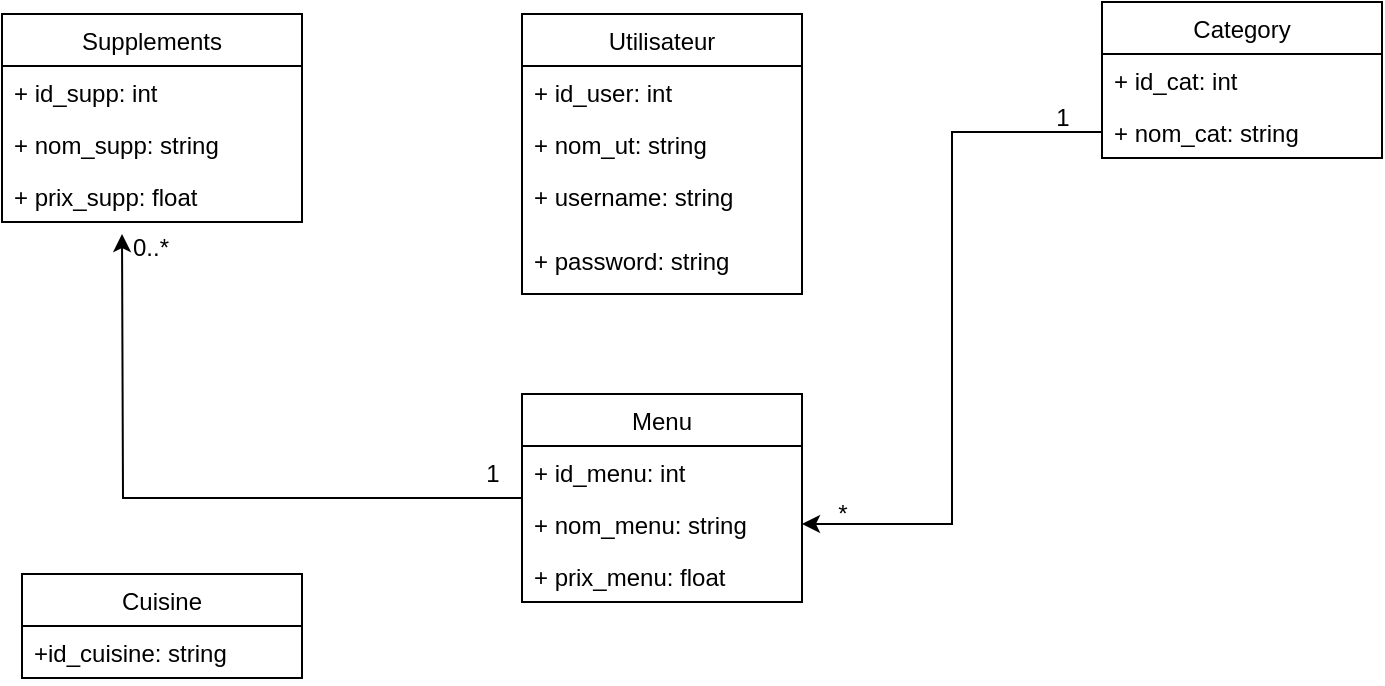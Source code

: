 <mxfile version="14.4.4" type="github">
  <diagram id="qKgihCfjs8VQ1l9GcSro" name="Page-1">
    <mxGraphModel dx="1038" dy="548" grid="1" gridSize="10" guides="1" tooltips="1" connect="1" arrows="1" fold="1" page="1" pageScale="1" pageWidth="827" pageHeight="1169" math="0" shadow="0">
      <root>
        <mxCell id="0" />
        <mxCell id="1" parent="0" />
        <mxCell id="52ufz_NTefzQWGk7MAV9-1" value="Utilisateur" style="swimlane;fontStyle=0;childLayout=stackLayout;horizontal=1;startSize=26;fillColor=none;horizontalStack=0;resizeParent=1;resizeParentMax=0;resizeLast=0;collapsible=1;marginBottom=0;" parent="1" vertex="1">
          <mxGeometry x="300" y="130" width="140" height="140" as="geometry" />
        </mxCell>
        <mxCell id="52ufz_NTefzQWGk7MAV9-2" value="+ id_user: int" style="text;strokeColor=none;fillColor=none;align=left;verticalAlign=top;spacingLeft=4;spacingRight=4;overflow=hidden;rotatable=0;points=[[0,0.5],[1,0.5]];portConstraint=eastwest;" parent="52ufz_NTefzQWGk7MAV9-1" vertex="1">
          <mxGeometry y="26" width="140" height="26" as="geometry" />
        </mxCell>
        <mxCell id="52ufz_NTefzQWGk7MAV9-3" value="+ nom_ut: string " style="text;strokeColor=none;fillColor=none;align=left;verticalAlign=top;spacingLeft=4;spacingRight=4;overflow=hidden;rotatable=0;points=[[0,0.5],[1,0.5]];portConstraint=eastwest;" parent="52ufz_NTefzQWGk7MAV9-1" vertex="1">
          <mxGeometry y="52" width="140" height="26" as="geometry" />
        </mxCell>
        <mxCell id="52ufz_NTefzQWGk7MAV9-4" value="+ username: string" style="text;strokeColor=none;fillColor=none;align=left;verticalAlign=top;spacingLeft=4;spacingRight=4;overflow=hidden;rotatable=0;points=[[0,0.5],[1,0.5]];portConstraint=eastwest;" parent="52ufz_NTefzQWGk7MAV9-1" vertex="1">
          <mxGeometry y="78" width="140" height="62" as="geometry" />
        </mxCell>
        <mxCell id="52ufz_NTefzQWGk7MAV9-6" value="+ password: string" style="text;strokeColor=none;fillColor=none;align=left;verticalAlign=top;spacingLeft=4;spacingRight=4;overflow=hidden;rotatable=0;points=[[0,0.5],[1,0.5]];portConstraint=eastwest;" parent="1" vertex="1">
          <mxGeometry x="300" y="240" width="140" height="26" as="geometry" />
        </mxCell>
        <mxCell id="52ufz_NTefzQWGk7MAV9-7" value="Category" style="swimlane;fontStyle=0;childLayout=stackLayout;horizontal=1;startSize=26;fillColor=none;horizontalStack=0;resizeParent=1;resizeParentMax=0;resizeLast=0;collapsible=1;marginBottom=0;" parent="1" vertex="1">
          <mxGeometry x="590" y="124" width="140" height="78" as="geometry" />
        </mxCell>
        <mxCell id="52ufz_NTefzQWGk7MAV9-8" value="+ id_cat: int" style="text;strokeColor=none;fillColor=none;align=left;verticalAlign=top;spacingLeft=4;spacingRight=4;overflow=hidden;rotatable=0;points=[[0,0.5],[1,0.5]];portConstraint=eastwest;" parent="52ufz_NTefzQWGk7MAV9-7" vertex="1">
          <mxGeometry y="26" width="140" height="26" as="geometry" />
        </mxCell>
        <mxCell id="52ufz_NTefzQWGk7MAV9-9" value="+ nom_cat: string" style="text;strokeColor=none;fillColor=none;align=left;verticalAlign=top;spacingLeft=4;spacingRight=4;overflow=hidden;rotatable=0;points=[[0,0.5],[1,0.5]];portConstraint=eastwest;" parent="52ufz_NTefzQWGk7MAV9-7" vertex="1">
          <mxGeometry y="52" width="140" height="26" as="geometry" />
        </mxCell>
        <mxCell id="52ufz_NTefzQWGk7MAV9-11" value="Supplements" style="swimlane;fontStyle=0;childLayout=stackLayout;horizontal=1;startSize=26;fillColor=none;horizontalStack=0;resizeParent=1;resizeParentMax=0;resizeLast=0;collapsible=1;marginBottom=0;" parent="1" vertex="1">
          <mxGeometry x="40" y="130" width="150" height="104" as="geometry" />
        </mxCell>
        <mxCell id="52ufz_NTefzQWGk7MAV9-12" value="+ id_supp: int" style="text;strokeColor=none;fillColor=none;align=left;verticalAlign=top;spacingLeft=4;spacingRight=4;overflow=hidden;rotatable=0;points=[[0,0.5],[1,0.5]];portConstraint=eastwest;" parent="52ufz_NTefzQWGk7MAV9-11" vertex="1">
          <mxGeometry y="26" width="150" height="26" as="geometry" />
        </mxCell>
        <mxCell id="52ufz_NTefzQWGk7MAV9-13" value="+ nom_supp: string" style="text;strokeColor=none;fillColor=none;align=left;verticalAlign=top;spacingLeft=4;spacingRight=4;overflow=hidden;rotatable=0;points=[[0,0.5],[1,0.5]];portConstraint=eastwest;" parent="52ufz_NTefzQWGk7MAV9-11" vertex="1">
          <mxGeometry y="52" width="150" height="26" as="geometry" />
        </mxCell>
        <mxCell id="52ufz_NTefzQWGk7MAV9-14" value="+ prix_supp: float" style="text;strokeColor=none;fillColor=none;align=left;verticalAlign=top;spacingLeft=4;spacingRight=4;overflow=hidden;rotatable=0;points=[[0,0.5],[1,0.5]];portConstraint=eastwest;" parent="52ufz_NTefzQWGk7MAV9-11" vertex="1">
          <mxGeometry y="78" width="150" height="26" as="geometry" />
        </mxCell>
        <mxCell id="AqeLAdhzTBgWkqnLhzzg-11" style="edgeStyle=orthogonalEdgeStyle;rounded=0;orthogonalLoop=1;jettySize=auto;html=1;" parent="1" source="52ufz_NTefzQWGk7MAV9-20" edge="1">
          <mxGeometry relative="1" as="geometry">
            <mxPoint x="100" y="240" as="targetPoint" />
          </mxGeometry>
        </mxCell>
        <mxCell id="52ufz_NTefzQWGk7MAV9-20" value="Menu" style="swimlane;fontStyle=0;childLayout=stackLayout;horizontal=1;startSize=26;fillColor=none;horizontalStack=0;resizeParent=1;resizeParentMax=0;resizeLast=0;collapsible=1;marginBottom=0;" parent="1" vertex="1">
          <mxGeometry x="300" y="320" width="140" height="104" as="geometry" />
        </mxCell>
        <mxCell id="52ufz_NTefzQWGk7MAV9-21" value="+ id_menu: int" style="text;strokeColor=none;fillColor=none;align=left;verticalAlign=top;spacingLeft=4;spacingRight=4;overflow=hidden;rotatable=0;points=[[0,0.5],[1,0.5]];portConstraint=eastwest;" parent="52ufz_NTefzQWGk7MAV9-20" vertex="1">
          <mxGeometry y="26" width="140" height="26" as="geometry" />
        </mxCell>
        <mxCell id="52ufz_NTefzQWGk7MAV9-22" value="+ nom_menu: string " style="text;strokeColor=none;fillColor=none;align=left;verticalAlign=top;spacingLeft=4;spacingRight=4;overflow=hidden;rotatable=0;points=[[0,0.5],[1,0.5]];portConstraint=eastwest;" parent="52ufz_NTefzQWGk7MAV9-20" vertex="1">
          <mxGeometry y="52" width="140" height="26" as="geometry" />
        </mxCell>
        <mxCell id="52ufz_NTefzQWGk7MAV9-23" value="+ prix_menu: float" style="text;strokeColor=none;fillColor=none;align=left;verticalAlign=top;spacingLeft=4;spacingRight=4;overflow=hidden;rotatable=0;points=[[0,0.5],[1,0.5]];portConstraint=eastwest;" parent="52ufz_NTefzQWGk7MAV9-20" vertex="1">
          <mxGeometry y="78" width="140" height="26" as="geometry" />
        </mxCell>
        <mxCell id="52ufz_NTefzQWGk7MAV9-24" style="edgeStyle=orthogonalEdgeStyle;rounded=0;orthogonalLoop=1;jettySize=auto;html=1;exitX=0;exitY=0.5;exitDx=0;exitDy=0;entryX=1;entryY=0.5;entryDx=0;entryDy=0;" parent="1" source="52ufz_NTefzQWGk7MAV9-9" target="52ufz_NTefzQWGk7MAV9-22" edge="1">
          <mxGeometry relative="1" as="geometry" />
        </mxCell>
        <mxCell id="52ufz_NTefzQWGk7MAV9-25" value="1" style="text;html=1;resizable=0;autosize=1;align=center;verticalAlign=middle;points=[];fillColor=none;strokeColor=none;rounded=0;" parent="1" vertex="1">
          <mxGeometry x="560" y="172" width="20" height="20" as="geometry" />
        </mxCell>
        <mxCell id="52ufz_NTefzQWGk7MAV9-26" value="*" style="text;html=1;resizable=0;autosize=1;align=center;verticalAlign=middle;points=[];fillColor=none;strokeColor=none;rounded=0;" parent="1" vertex="1">
          <mxGeometry x="450" y="370" width="20" height="20" as="geometry" />
        </mxCell>
        <mxCell id="AqeLAdhzTBgWkqnLhzzg-12" value="1" style="text;html=1;resizable=0;autosize=1;align=center;verticalAlign=middle;points=[];fillColor=none;strokeColor=none;rounded=0;" parent="1" vertex="1">
          <mxGeometry x="275" y="350" width="20" height="20" as="geometry" />
        </mxCell>
        <mxCell id="AqeLAdhzTBgWkqnLhzzg-13" value="0..*" style="text;html=1;resizable=0;autosize=1;align=center;verticalAlign=middle;points=[];fillColor=none;strokeColor=none;rounded=0;" parent="1" vertex="1">
          <mxGeometry x="99" y="237" width="30" height="20" as="geometry" />
        </mxCell>
        <mxCell id="lytxTItpGhH10K0333P2-1" value="Cuisine" style="swimlane;fontStyle=0;childLayout=stackLayout;horizontal=1;startSize=26;fillColor=none;horizontalStack=0;resizeParent=1;resizeParentMax=0;resizeLast=0;collapsible=1;marginBottom=0;" vertex="1" parent="1">
          <mxGeometry x="50" y="410" width="140" height="52" as="geometry" />
        </mxCell>
        <mxCell id="lytxTItpGhH10K0333P2-2" value="+id_cuisine: string" style="text;strokeColor=none;fillColor=none;align=left;verticalAlign=top;spacingLeft=4;spacingRight=4;overflow=hidden;rotatable=0;points=[[0,0.5],[1,0.5]];portConstraint=eastwest;" vertex="1" parent="lytxTItpGhH10K0333P2-1">
          <mxGeometry y="26" width="140" height="26" as="geometry" />
        </mxCell>
      </root>
    </mxGraphModel>
  </diagram>
</mxfile>
